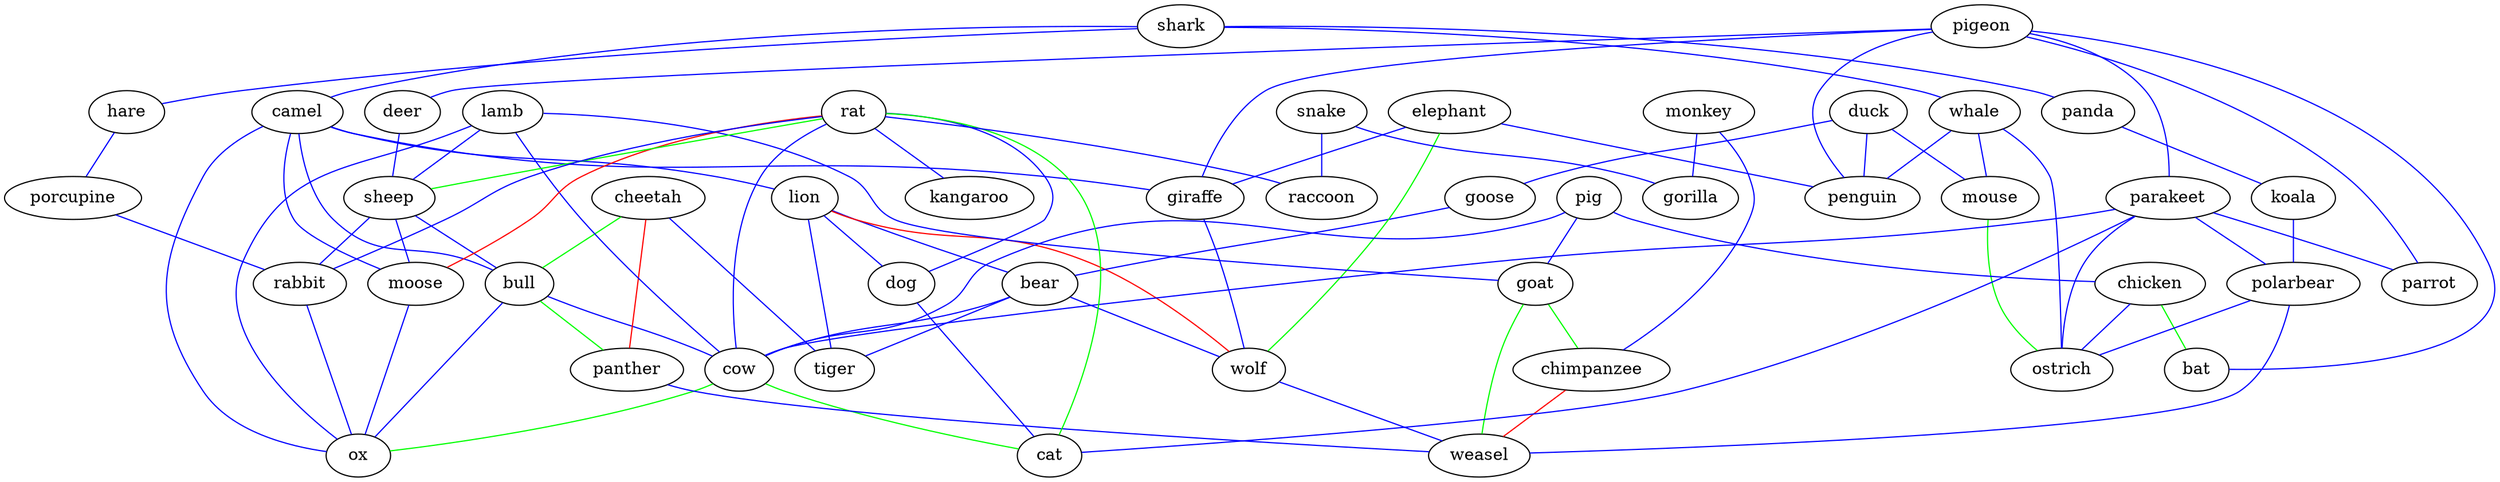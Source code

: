 strict graph { bear -- cow [weight=1,color=blue]; bear -- tiger [weight=1,color=blue]; bear -- wolf [weight=1,color=blue]; bull -- cow [weight=1,color=blue]; bull -- ox [weight=1,color=blue]; camel -- bull [weight=1,color=blue]; camel -- giraffe [weight=1,color=blue]; camel -- lion [weight=1,color=blue]; camel -- moose [weight=1,color=blue]; camel -- ox [weight=1,color=blue]; cheetah -- tiger [weight=1,color=blue]; chicken -- ostrich [weight=1,color=blue]; deer -- sheep [weight=1,color=blue]; dog -- cat [weight=1,color=blue]; duck -- goose [weight=1,color=blue]; duck -- mouse [weight=1,color=blue]; duck -- penguin [weight=1,color=blue]; elephant -- giraffe [weight=1,color=blue]; elephant -- penguin [weight=1,color=blue]; giraffe -- wolf [weight=1,color=blue]; goose -- bear [weight=1,color=blue]; hare -- porcupine [weight=1,color=blue]; koala -- polarbear [weight=1,color=blue]; lamb -- cow [weight=1,color=blue]; lamb -- goat [weight=1,color=blue]; lamb -- ox [weight=1,color=blue]; lamb -- sheep [weight=1,color=blue]; lion -- bear [weight=1,color=blue]; lion -- dog [weight=1,color=blue]; lion -- tiger [weight=1,color=blue]; monkey -- chimpanzee [weight=1,color=blue]; monkey -- gorilla [weight=1,color=blue]; moose -- ox [weight=1,color=blue]; panda -- koala [weight=1,color=blue]; panther -- weasel [weight=1,color=blue]; parakeet -- cat [weight=1,color=blue]; parakeet -- cow [weight=1,color=blue]; parakeet -- ostrich [weight=1,color=blue]; parakeet -- parrot [weight=1,color=blue]; parakeet -- polarbear [weight=1,color=blue]; pig -- chicken [weight=1,color=blue]; pig -- cow [weight=1,color=blue]; pig -- goat [weight=1,color=blue]; pigeon -- bat [weight=1,color=blue]; pigeon -- deer [weight=1,color=blue]; pigeon -- giraffe [weight=1,color=blue]; pigeon -- parakeet [weight=1,color=blue]; pigeon -- parrot [weight=1,color=blue]; pigeon -- penguin [weight=1,color=blue]; polarbear -- ostrich [weight=1,color=blue]; polarbear -- weasel [weight=1,color=blue]; porcupine -- rabbit [weight=1,color=blue]; rabbit -- ox [weight=1,color=blue]; rat -- cow [weight=1,color=blue]; rat -- dog [weight=1,color=blue]; rat -- kangaroo [weight=1,color=blue]; rat -- rabbit [weight=1,color=blue]; rat -- raccoon [weight=1,color=blue]; shark -- camel [weight=1,color=blue]; shark -- hare [weight=1,color=blue]; shark -- panda [weight=1,color=blue]; shark -- whale [weight=1,color=blue]; sheep -- bull [weight=1,color=blue]; sheep -- moose [weight=1,color=blue]; sheep -- rabbit [weight=1,color=blue]; snake -- gorilla [weight=1,color=blue]; snake -- raccoon [weight=1,color=blue]; whale -- mouse [weight=1,color=blue]; whale -- ostrich [weight=1,color=blue]; whale -- penguin [weight=1,color=blue]; wolf -- weasel [weight=1,color=blue]; cheetah -- panther [weight=1,color=red]; chimpanzee -- weasel [weight=1,color=red]; lion -- wolf [weight=1,color=red]; rat -- moose [weight=1,color=red]; bull -- panther [weight=1,color=green]; cheetah -- bull [weight=1,color=green]; chicken -- bat [weight=1,color=green]; cow -- cat [weight=1,color=green]; cow -- ox [weight=1,color=green]; elephant -- wolf [weight=1,color=green]; goat -- chimpanzee [weight=1,color=green]; goat -- weasel [weight=1,color=green]; mouse -- ostrich [weight=1,color=green]; rat -- cat [weight=1,color=green]; rat -- sheep [weight=1,color=green]; }
